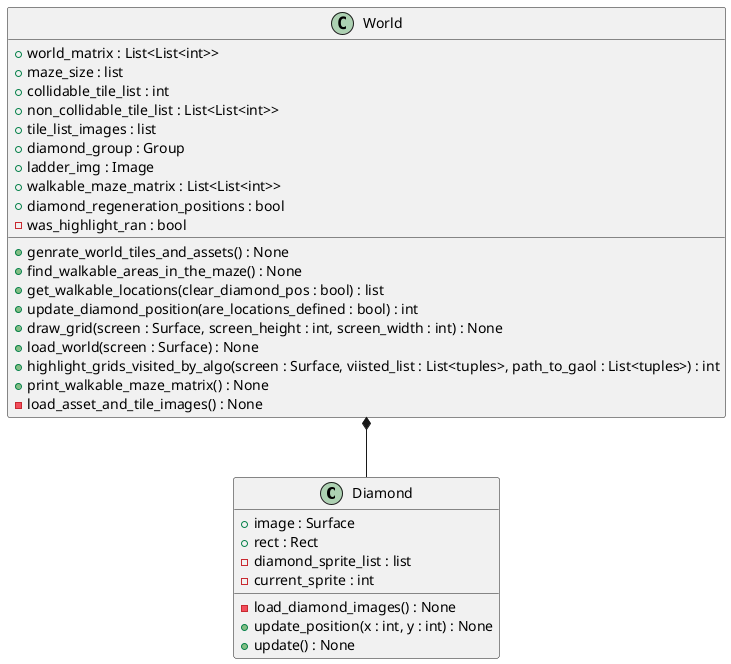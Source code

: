 @startuml Maze
class Diamond {
    + image : Surface
    + rect : Rect
    - diamond_sprite_list : list
    - current_sprite : int

    - load_diamond_images() : None
    + update_position(x : int, y : int) : None
    + update() : None
}

class World {
    + world_matrix : List<List<int>>
    + maze_size : list
    + collidable_tile_list : int
    + non_collidable_tile_list : List<List<int>> 
    + tile_list_images : list  
    + diamond_group : Group    
    + ladder_img : Image
    + walkable_maze_matrix : List<List<int>>
    + diamond_regeneration_positions : bool
    - was_highlight_ran : bool

    + genrate_world_tiles_and_assets() : None
    + find_walkable_areas_in_the_maze() : None
    + get_walkable_locations(clear_diamond_pos : bool) : list
    + update_diamond_position(are_locations_defined : bool) : int
    + draw_grid(screen : Surface, screen_height : int, screen_width : int) : None
    + load_world(screen : Surface) : None
    + highlight_grids_visited_by_algo(screen : Surface, viisted_list : List<tuples>, path_to_gaol : List<tuples>) : int
    + print_walkable_maze_matrix() : None
    - load_asset_and_tile_images() : None
}

World *-- Diamond
@enduml